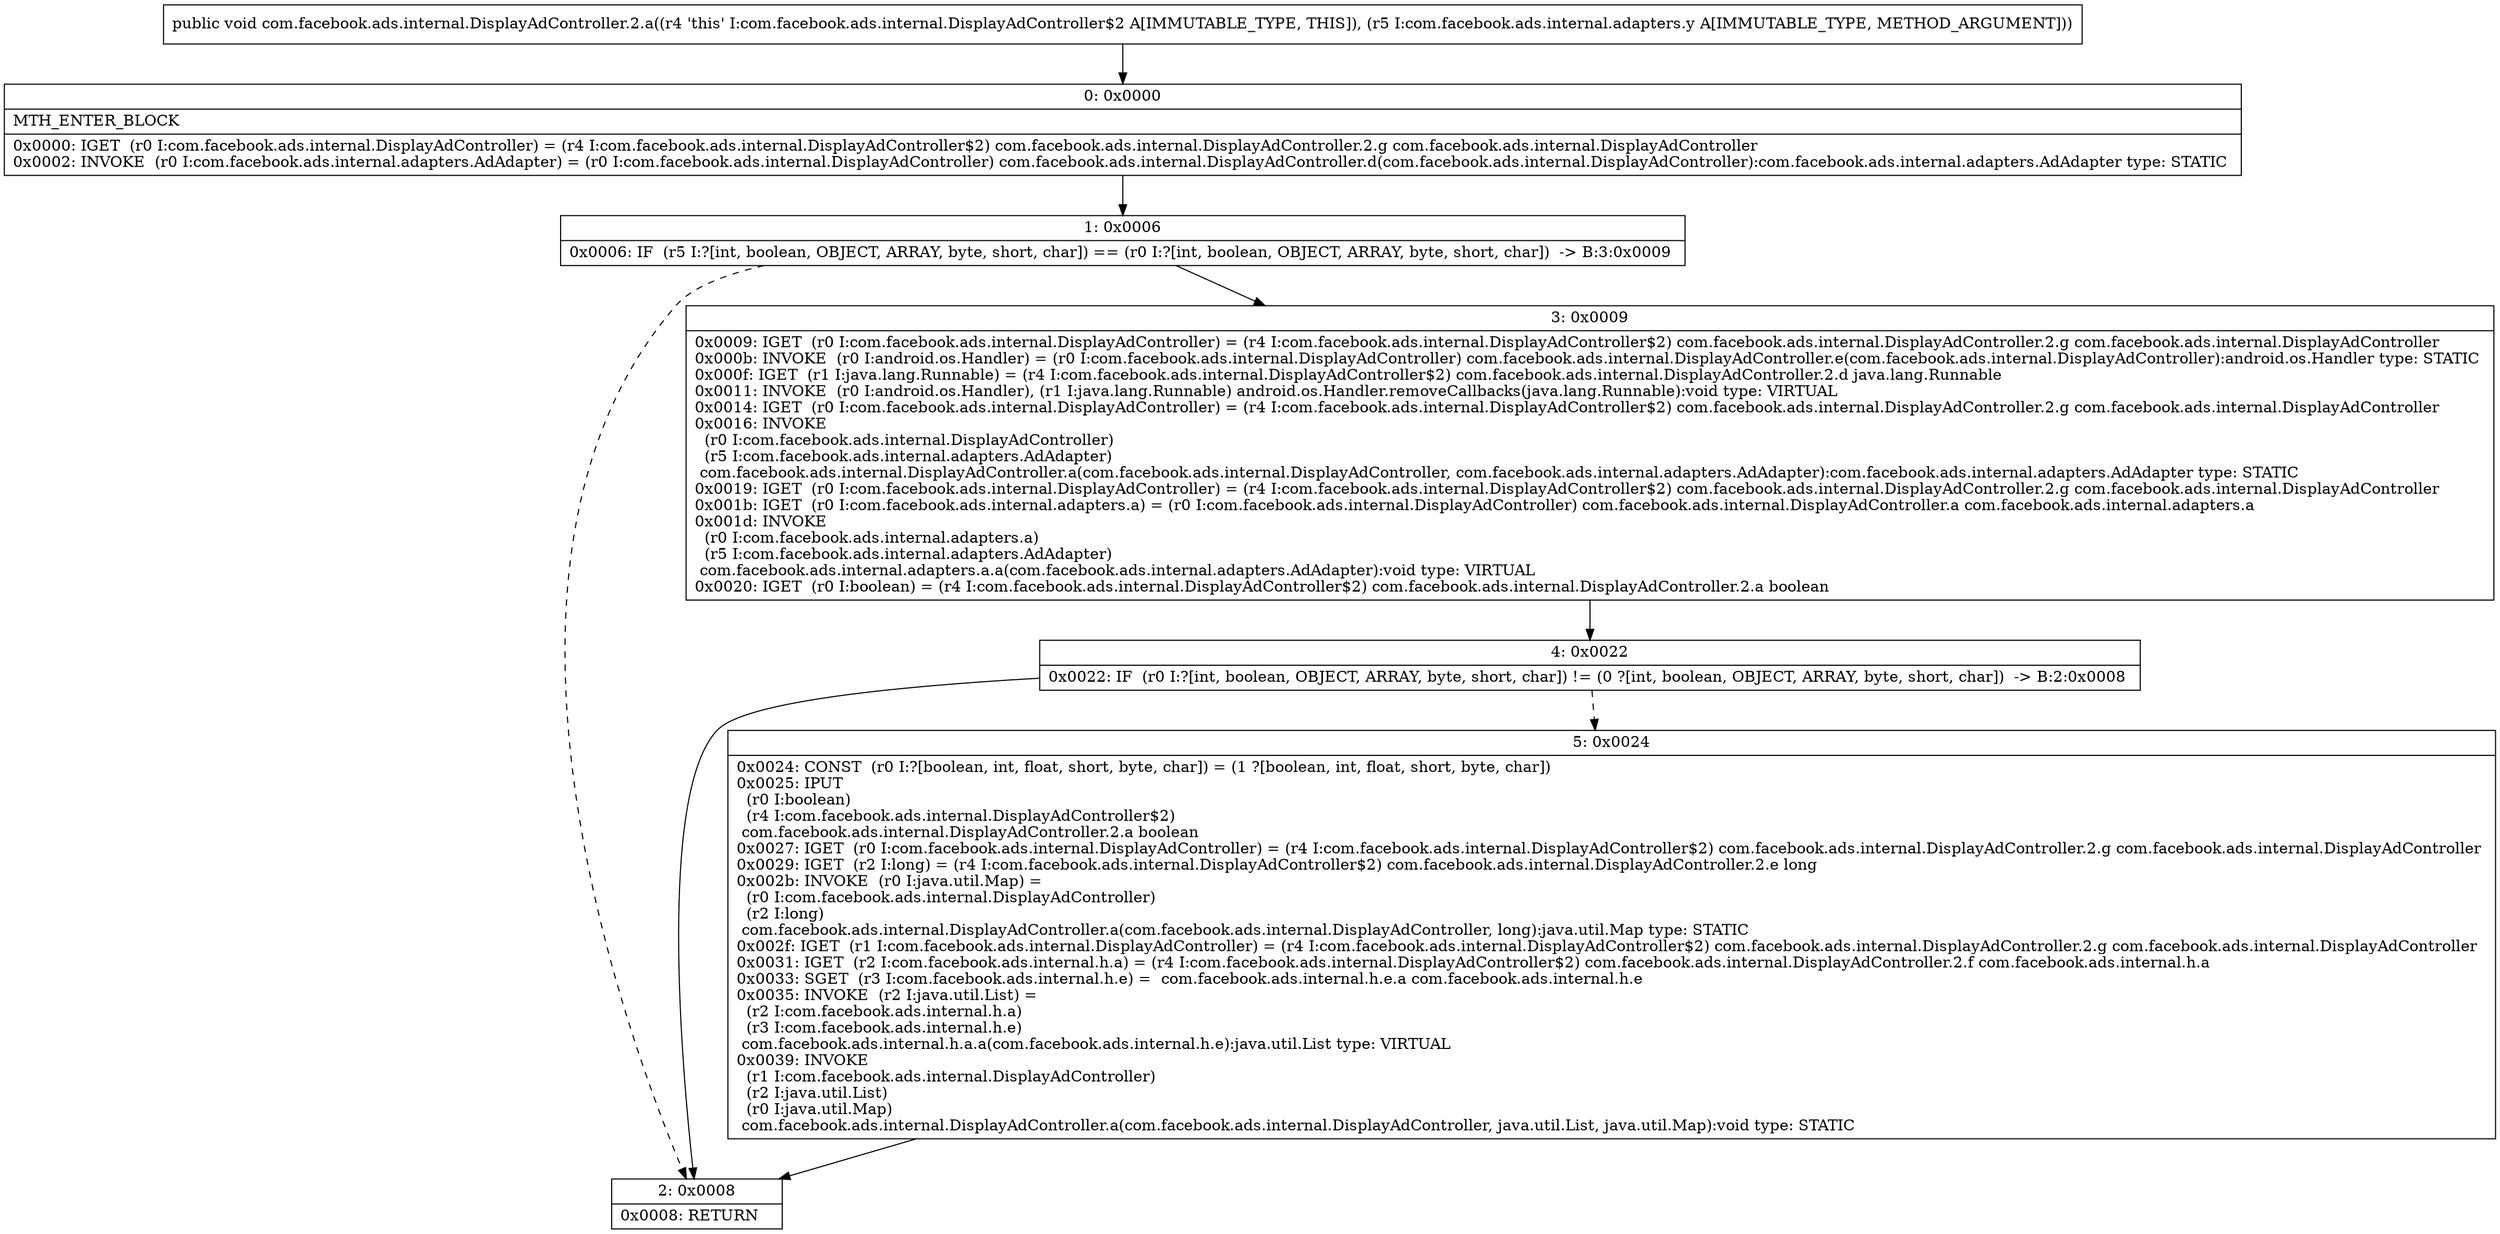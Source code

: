 digraph "CFG forcom.facebook.ads.internal.DisplayAdController.2.a(Lcom\/facebook\/ads\/internal\/adapters\/y;)V" {
Node_0 [shape=record,label="{0\:\ 0x0000|MTH_ENTER_BLOCK\l|0x0000: IGET  (r0 I:com.facebook.ads.internal.DisplayAdController) = (r4 I:com.facebook.ads.internal.DisplayAdController$2) com.facebook.ads.internal.DisplayAdController.2.g com.facebook.ads.internal.DisplayAdController \l0x0002: INVOKE  (r0 I:com.facebook.ads.internal.adapters.AdAdapter) = (r0 I:com.facebook.ads.internal.DisplayAdController) com.facebook.ads.internal.DisplayAdController.d(com.facebook.ads.internal.DisplayAdController):com.facebook.ads.internal.adapters.AdAdapter type: STATIC \l}"];
Node_1 [shape=record,label="{1\:\ 0x0006|0x0006: IF  (r5 I:?[int, boolean, OBJECT, ARRAY, byte, short, char]) == (r0 I:?[int, boolean, OBJECT, ARRAY, byte, short, char])  \-\> B:3:0x0009 \l}"];
Node_2 [shape=record,label="{2\:\ 0x0008|0x0008: RETURN   \l}"];
Node_3 [shape=record,label="{3\:\ 0x0009|0x0009: IGET  (r0 I:com.facebook.ads.internal.DisplayAdController) = (r4 I:com.facebook.ads.internal.DisplayAdController$2) com.facebook.ads.internal.DisplayAdController.2.g com.facebook.ads.internal.DisplayAdController \l0x000b: INVOKE  (r0 I:android.os.Handler) = (r0 I:com.facebook.ads.internal.DisplayAdController) com.facebook.ads.internal.DisplayAdController.e(com.facebook.ads.internal.DisplayAdController):android.os.Handler type: STATIC \l0x000f: IGET  (r1 I:java.lang.Runnable) = (r4 I:com.facebook.ads.internal.DisplayAdController$2) com.facebook.ads.internal.DisplayAdController.2.d java.lang.Runnable \l0x0011: INVOKE  (r0 I:android.os.Handler), (r1 I:java.lang.Runnable) android.os.Handler.removeCallbacks(java.lang.Runnable):void type: VIRTUAL \l0x0014: IGET  (r0 I:com.facebook.ads.internal.DisplayAdController) = (r4 I:com.facebook.ads.internal.DisplayAdController$2) com.facebook.ads.internal.DisplayAdController.2.g com.facebook.ads.internal.DisplayAdController \l0x0016: INVOKE  \l  (r0 I:com.facebook.ads.internal.DisplayAdController)\l  (r5 I:com.facebook.ads.internal.adapters.AdAdapter)\l com.facebook.ads.internal.DisplayAdController.a(com.facebook.ads.internal.DisplayAdController, com.facebook.ads.internal.adapters.AdAdapter):com.facebook.ads.internal.adapters.AdAdapter type: STATIC \l0x0019: IGET  (r0 I:com.facebook.ads.internal.DisplayAdController) = (r4 I:com.facebook.ads.internal.DisplayAdController$2) com.facebook.ads.internal.DisplayAdController.2.g com.facebook.ads.internal.DisplayAdController \l0x001b: IGET  (r0 I:com.facebook.ads.internal.adapters.a) = (r0 I:com.facebook.ads.internal.DisplayAdController) com.facebook.ads.internal.DisplayAdController.a com.facebook.ads.internal.adapters.a \l0x001d: INVOKE  \l  (r0 I:com.facebook.ads.internal.adapters.a)\l  (r5 I:com.facebook.ads.internal.adapters.AdAdapter)\l com.facebook.ads.internal.adapters.a.a(com.facebook.ads.internal.adapters.AdAdapter):void type: VIRTUAL \l0x0020: IGET  (r0 I:boolean) = (r4 I:com.facebook.ads.internal.DisplayAdController$2) com.facebook.ads.internal.DisplayAdController.2.a boolean \l}"];
Node_4 [shape=record,label="{4\:\ 0x0022|0x0022: IF  (r0 I:?[int, boolean, OBJECT, ARRAY, byte, short, char]) != (0 ?[int, boolean, OBJECT, ARRAY, byte, short, char])  \-\> B:2:0x0008 \l}"];
Node_5 [shape=record,label="{5\:\ 0x0024|0x0024: CONST  (r0 I:?[boolean, int, float, short, byte, char]) = (1 ?[boolean, int, float, short, byte, char]) \l0x0025: IPUT  \l  (r0 I:boolean)\l  (r4 I:com.facebook.ads.internal.DisplayAdController$2)\l com.facebook.ads.internal.DisplayAdController.2.a boolean \l0x0027: IGET  (r0 I:com.facebook.ads.internal.DisplayAdController) = (r4 I:com.facebook.ads.internal.DisplayAdController$2) com.facebook.ads.internal.DisplayAdController.2.g com.facebook.ads.internal.DisplayAdController \l0x0029: IGET  (r2 I:long) = (r4 I:com.facebook.ads.internal.DisplayAdController$2) com.facebook.ads.internal.DisplayAdController.2.e long \l0x002b: INVOKE  (r0 I:java.util.Map) = \l  (r0 I:com.facebook.ads.internal.DisplayAdController)\l  (r2 I:long)\l com.facebook.ads.internal.DisplayAdController.a(com.facebook.ads.internal.DisplayAdController, long):java.util.Map type: STATIC \l0x002f: IGET  (r1 I:com.facebook.ads.internal.DisplayAdController) = (r4 I:com.facebook.ads.internal.DisplayAdController$2) com.facebook.ads.internal.DisplayAdController.2.g com.facebook.ads.internal.DisplayAdController \l0x0031: IGET  (r2 I:com.facebook.ads.internal.h.a) = (r4 I:com.facebook.ads.internal.DisplayAdController$2) com.facebook.ads.internal.DisplayAdController.2.f com.facebook.ads.internal.h.a \l0x0033: SGET  (r3 I:com.facebook.ads.internal.h.e) =  com.facebook.ads.internal.h.e.a com.facebook.ads.internal.h.e \l0x0035: INVOKE  (r2 I:java.util.List) = \l  (r2 I:com.facebook.ads.internal.h.a)\l  (r3 I:com.facebook.ads.internal.h.e)\l com.facebook.ads.internal.h.a.a(com.facebook.ads.internal.h.e):java.util.List type: VIRTUAL \l0x0039: INVOKE  \l  (r1 I:com.facebook.ads.internal.DisplayAdController)\l  (r2 I:java.util.List)\l  (r0 I:java.util.Map)\l com.facebook.ads.internal.DisplayAdController.a(com.facebook.ads.internal.DisplayAdController, java.util.List, java.util.Map):void type: STATIC \l}"];
MethodNode[shape=record,label="{public void com.facebook.ads.internal.DisplayAdController.2.a((r4 'this' I:com.facebook.ads.internal.DisplayAdController$2 A[IMMUTABLE_TYPE, THIS]), (r5 I:com.facebook.ads.internal.adapters.y A[IMMUTABLE_TYPE, METHOD_ARGUMENT])) }"];
MethodNode -> Node_0;
Node_0 -> Node_1;
Node_1 -> Node_2[style=dashed];
Node_1 -> Node_3;
Node_3 -> Node_4;
Node_4 -> Node_2;
Node_4 -> Node_5[style=dashed];
Node_5 -> Node_2;
}

